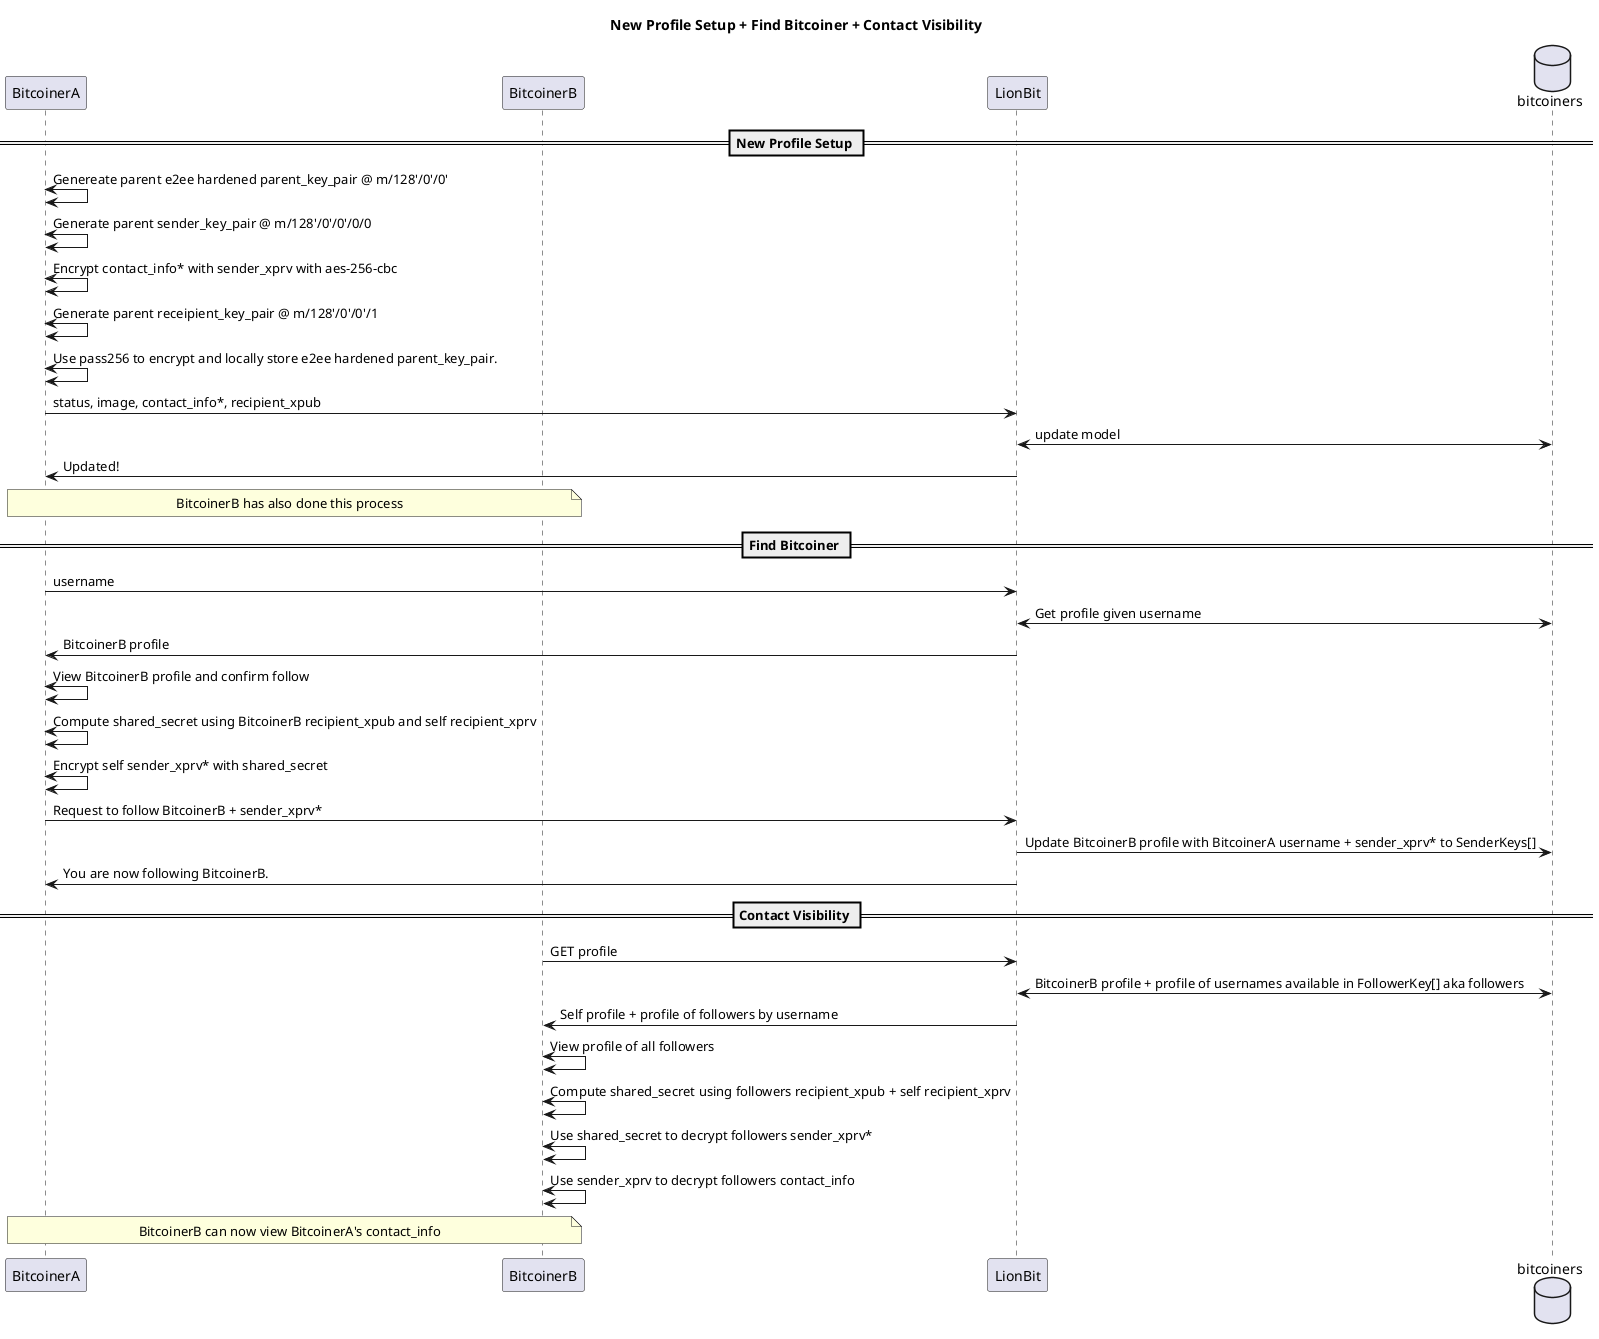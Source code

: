 @startuml

title New Profile Setup + Find Bitcoiner + Contact Visibility

participant BitcoinerA
participant BitcoinerB
participant LionBit
database bitcoiners


== New Profile Setup ==

BitcoinerA<->BitcoinerA: Genereate parent e2ee hardened parent_key_pair @ m/128'/0'/0'

BitcoinerA<->BitcoinerA: Generate parent sender_key_pair @ m/128'/0'/0'/0/0
BitcoinerA<->BitcoinerA: Encrypt contact_info* with sender_xprv with aes-256-cbc
BitcoinerA<->BitcoinerA: Generate parent receipient_key_pair @ m/128'/0'/0'/1

BitcoinerA<->BitcoinerA: Use pass256 to encrypt and locally store e2ee hardened parent_key_pair.

BitcoinerA->LionBit: status, image, contact_info*, recipient_xpub

LionBit<->bitcoiners: update model

LionBit->BitcoinerA: Updated!

note over BitcoinerA, BitcoinerB
BitcoinerB has also done this process
endnote

== Find Bitcoiner ==
 
BitcoinerA->LionBit: username
LionBit<->bitcoiners: Get profile given username
LionBit->BitcoinerA: BitcoinerB profile
BitcoinerA<->BitcoinerA: View BitcoinerB profile and confirm follow
BitcoinerA<->BitcoinerA: Compute shared_secret using BitcoinerB recipient_xpub and self recipient_xprv
BitcoinerA<->BitcoinerA: Encrypt self sender_xprv* with shared_secret
BitcoinerA->LionBit: Request to follow BitcoinerB + sender_xprv*
LionBit->bitcoiners: Update BitcoinerB profile with BitcoinerA username + sender_xprv* to SenderKeys[]
LionBit->BitcoinerA: You are now following BitcoinerB.

== Contact Visibility ==

BitcoinerB->LionBit: GET profile
LionBit<->bitcoiners: BitcoinerB profile + profile of usernames available in FollowerKey[] aka followers
LionBit->BitcoinerB: Self profile + profile of followers by username
BitcoinerB<->BitcoinerB: View profile of all followers
BitcoinerB<->BitcoinerB: Compute shared_secret using followers recipient_xpub + self recipient_xprv
BitcoinerB<->BitcoinerB: Use shared_secret to decrypt followers sender_xprv*
BitcoinerB<->BitcoinerB: Use sender_xprv to decrypt followers contact_info


note over BitcoinerA, BitcoinerB
BitcoinerB can now view BitcoinerA's contact_info
endnote

@enduml